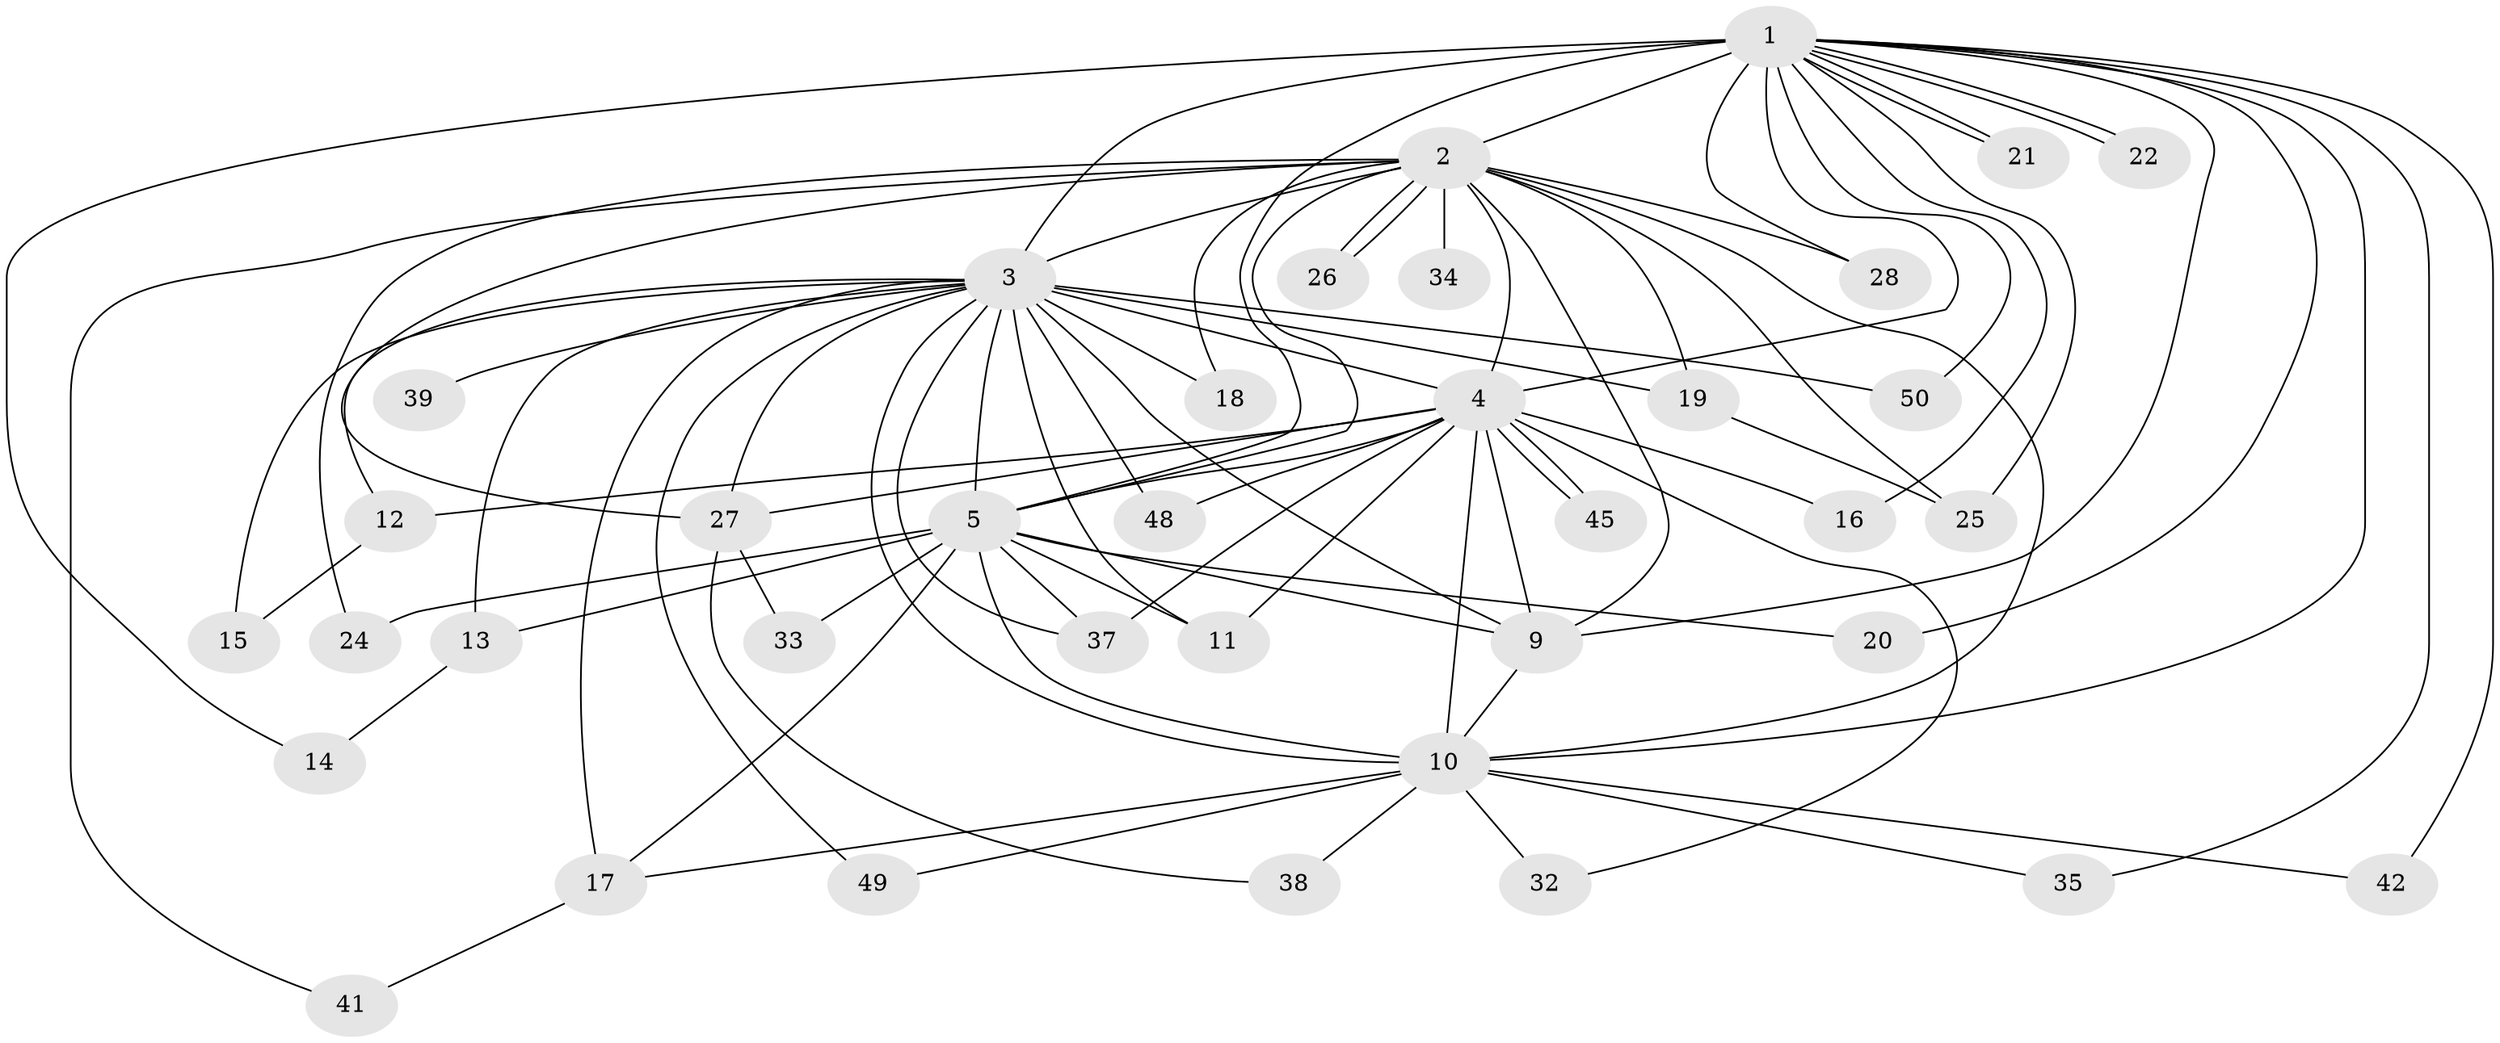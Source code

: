 // original degree distribution, {19: 0.04, 14: 0.02, 12: 0.02, 18: 0.02, 11: 0.02, 15: 0.02, 22: 0.02, 10: 0.02, 17: 0.02, 3: 0.16, 4: 0.02, 2: 0.6, 5: 0.02}
// Generated by graph-tools (version 1.1) at 2025/41/03/06/25 10:41:43]
// undirected, 37 vertices, 84 edges
graph export_dot {
graph [start="1"]
  node [color=gray90,style=filled];
  1 [super="+6"];
  2 [super="+7"];
  3 [super="+8"];
  4 [super="+29"];
  5 [super="+23"];
  9 [super="+43"];
  10 [super="+47"];
  11 [super="+36"];
  12;
  13 [super="+30"];
  14;
  15;
  16;
  17 [super="+31"];
  18;
  19;
  20;
  21;
  22;
  24;
  25 [super="+40"];
  26;
  27 [super="+46"];
  28;
  32;
  33;
  34;
  35;
  37 [super="+44"];
  38;
  39;
  41;
  42;
  45;
  48;
  49;
  50;
  1 -- 2 [weight=4];
  1 -- 3 [weight=4];
  1 -- 4 [weight=2];
  1 -- 5 [weight=2];
  1 -- 9 [weight=2];
  1 -- 10 [weight=2];
  1 -- 14;
  1 -- 20;
  1 -- 21;
  1 -- 21;
  1 -- 22;
  1 -- 22;
  1 -- 25;
  1 -- 28;
  1 -- 35;
  1 -- 42;
  1 -- 16;
  1 -- 50;
  2 -- 3 [weight=4];
  2 -- 4 [weight=2];
  2 -- 5 [weight=2];
  2 -- 9 [weight=2];
  2 -- 10 [weight=2];
  2 -- 24;
  2 -- 26;
  2 -- 26;
  2 -- 34 [weight=2];
  2 -- 41;
  2 -- 18;
  2 -- 19;
  2 -- 27;
  2 -- 28;
  2 -- 25;
  3 -- 4 [weight=2];
  3 -- 5 [weight=2];
  3 -- 9 [weight=2];
  3 -- 10 [weight=3];
  3 -- 27;
  3 -- 39 [weight=2];
  3 -- 11;
  3 -- 12;
  3 -- 13 [weight=2];
  3 -- 15;
  3 -- 17;
  3 -- 18;
  3 -- 19;
  3 -- 48;
  3 -- 49;
  3 -- 50;
  3 -- 37;
  4 -- 5 [weight=2];
  4 -- 9;
  4 -- 10 [weight=2];
  4 -- 12;
  4 -- 16;
  4 -- 32;
  4 -- 45;
  4 -- 45;
  4 -- 48;
  4 -- 37;
  4 -- 11;
  4 -- 27;
  5 -- 9 [weight=2];
  5 -- 10;
  5 -- 11;
  5 -- 13;
  5 -- 20;
  5 -- 24;
  5 -- 33;
  5 -- 37;
  5 -- 17;
  9 -- 10;
  10 -- 17;
  10 -- 32;
  10 -- 35;
  10 -- 38;
  10 -- 42;
  10 -- 49;
  12 -- 15;
  13 -- 14;
  17 -- 41;
  19 -- 25;
  27 -- 33;
  27 -- 38;
}
